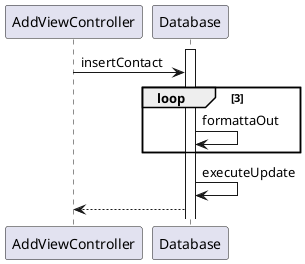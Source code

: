 @startuml
participant AddViewController
participant  Database

activate Database
AddViewController -> Database: insertContact 

loop 3
 Database -> Database: formattaOut
end 
Database -> Database: executeUpdate
Database --> AddViewController
@enduml
